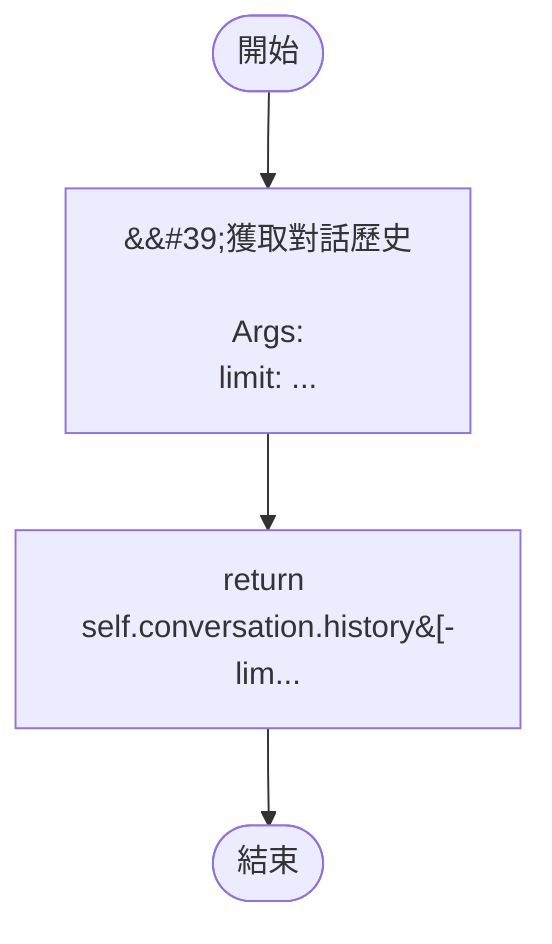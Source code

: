 flowchart TB
    n1([開始])
    n2([結束])
    n3[&amp;&#35;39;獲取對話歷史\n\n        Args:\n            limit: ...]
    n4[return self.conversation.history&#91;-lim...]
    n1 --> n3
    n3 --> n4
    n4 --> n2